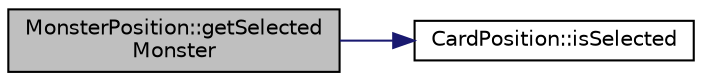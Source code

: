 digraph "MonsterPosition::getSelectedMonster"
{
  bgcolor="transparent";
  edge [fontname="Helvetica",fontsize="10",labelfontname="Helvetica",labelfontsize="10"];
  node [fontname="Helvetica",fontsize="10",shape=record];
  rankdir="LR";
  Node9 [label="MonsterPosition::getSelected\lMonster",height=0.2,width=0.4,color="black", fillcolor="grey75", style="filled", fontcolor="black"];
  Node9 -> Node10 [color="midnightblue",fontsize="10",style="solid",fontname="Helvetica"];
  Node10 [label="CardPosition::isSelected",height=0.2,width=0.4,color="black",URL="$classCardPosition.html#a7e4274b5a185d8ece9e1950320732737"];
}
